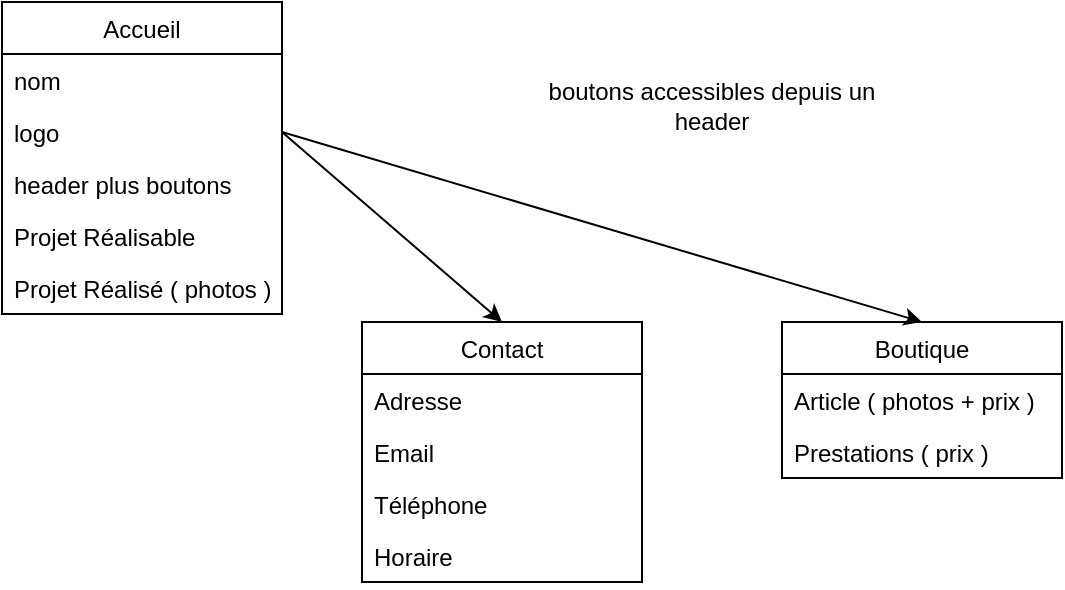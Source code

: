 <mxfile version="13.3.5" type="github">
  <diagram id="E7Fy_pzYwv4jRCHZ6-9r" name="Page-1">
    <mxGraphModel dx="1385" dy="635" grid="1" gridSize="10" guides="1" tooltips="1" connect="1" arrows="1" fold="1" page="1" pageScale="1" pageWidth="850" pageHeight="1100" math="0" shadow="0">
      <root>
        <mxCell id="0" />
        <mxCell id="1" parent="0" />
        <mxCell id="l9Y7AACZOuSQQeHcxf8G-1" value="" style="endArrow=classic;html=1;entryX=0.5;entryY=0;entryDx=0;entryDy=0;exitX=1;exitY=0.5;exitDx=0;exitDy=0;" parent="1" source="l9Y7AACZOuSQQeHcxf8G-6" target="l9Y7AACZOuSQQeHcxf8G-8" edge="1">
          <mxGeometry width="50" height="50" relative="1" as="geometry">
            <mxPoint x="110" y="290" as="sourcePoint" />
            <mxPoint x="160" y="280" as="targetPoint" />
          </mxGeometry>
        </mxCell>
        <mxCell id="l9Y7AACZOuSQQeHcxf8G-3" value="" style="endArrow=classic;html=1;exitX=1;exitY=0.5;exitDx=0;exitDy=0;entryX=0.5;entryY=0;entryDx=0;entryDy=0;" parent="1" source="l9Y7AACZOuSQQeHcxf8G-6" target="l9Y7AACZOuSQQeHcxf8G-16" edge="1">
          <mxGeometry width="50" height="50" relative="1" as="geometry">
            <mxPoint x="320" y="410" as="sourcePoint" />
            <mxPoint x="410" y="130" as="targetPoint" />
          </mxGeometry>
        </mxCell>
        <mxCell id="l9Y7AACZOuSQQeHcxf8G-4" value="Accueil" style="swimlane;fontStyle=0;childLayout=stackLayout;horizontal=1;startSize=26;fillColor=none;horizontalStack=0;resizeParent=1;resizeParentMax=0;resizeLast=0;collapsible=1;marginBottom=0;" parent="1" vertex="1">
          <mxGeometry x="20" y="80" width="140" height="156" as="geometry" />
        </mxCell>
        <mxCell id="l9Y7AACZOuSQQeHcxf8G-5" value="nom" style="text;strokeColor=none;fillColor=none;align=left;verticalAlign=top;spacingLeft=4;spacingRight=4;overflow=hidden;rotatable=0;points=[[0,0.5],[1,0.5]];portConstraint=eastwest;" parent="l9Y7AACZOuSQQeHcxf8G-4" vertex="1">
          <mxGeometry y="26" width="140" height="26" as="geometry" />
        </mxCell>
        <mxCell id="l9Y7AACZOuSQQeHcxf8G-6" value="logo" style="text;strokeColor=none;fillColor=none;align=left;verticalAlign=top;spacingLeft=4;spacingRight=4;overflow=hidden;rotatable=0;points=[[0,0.5],[1,0.5]];portConstraint=eastwest;" parent="l9Y7AACZOuSQQeHcxf8G-4" vertex="1">
          <mxGeometry y="52" width="140" height="26" as="geometry" />
        </mxCell>
        <mxCell id="l9Y7AACZOuSQQeHcxf8G-7" value="header plus boutons" style="text;strokeColor=none;fillColor=none;align=left;verticalAlign=top;spacingLeft=4;spacingRight=4;overflow=hidden;rotatable=0;points=[[0,0.5],[1,0.5]];portConstraint=eastwest;" parent="l9Y7AACZOuSQQeHcxf8G-4" vertex="1">
          <mxGeometry y="78" width="140" height="26" as="geometry" />
        </mxCell>
        <mxCell id="l9Y7AACZOuSQQeHcxf8G-14" value="Projet Réalisable" style="text;strokeColor=none;fillColor=none;align=left;verticalAlign=top;spacingLeft=4;spacingRight=4;overflow=hidden;rotatable=0;points=[[0,0.5],[1,0.5]];portConstraint=eastwest;" parent="l9Y7AACZOuSQQeHcxf8G-4" vertex="1">
          <mxGeometry y="104" width="140" height="26" as="geometry" />
        </mxCell>
        <mxCell id="l9Y7AACZOuSQQeHcxf8G-15" value="Projet Réalisé ( photos )" style="text;strokeColor=none;fillColor=none;align=left;verticalAlign=top;spacingLeft=4;spacingRight=4;overflow=hidden;rotatable=0;points=[[0,0.5],[1,0.5]];portConstraint=eastwest;" parent="l9Y7AACZOuSQQeHcxf8G-4" vertex="1">
          <mxGeometry y="130" width="140" height="26" as="geometry" />
        </mxCell>
        <mxCell id="uUDCE4IGmKqZh_piMigt-2" value="boutons accessibles depuis un header" style="text;html=1;strokeColor=none;fillColor=none;align=center;verticalAlign=middle;whiteSpace=wrap;rounded=0;" vertex="1" parent="1">
          <mxGeometry x="280" y="120" width="190" height="24" as="geometry" />
        </mxCell>
        <mxCell id="l9Y7AACZOuSQQeHcxf8G-16" value="Boutique" style="swimlane;fontStyle=0;childLayout=stackLayout;horizontal=1;startSize=26;fillColor=none;horizontalStack=0;resizeParent=1;resizeParentMax=0;resizeLast=0;collapsible=1;marginBottom=0;" parent="1" vertex="1">
          <mxGeometry x="410" y="240" width="140" height="78" as="geometry" />
        </mxCell>
        <mxCell id="l9Y7AACZOuSQQeHcxf8G-17" value="Article ( photos + prix )" style="text;strokeColor=none;fillColor=none;align=left;verticalAlign=top;spacingLeft=4;spacingRight=4;overflow=hidden;rotatable=0;points=[[0,0.5],[1,0.5]];portConstraint=eastwest;" parent="l9Y7AACZOuSQQeHcxf8G-16" vertex="1">
          <mxGeometry y="26" width="140" height="26" as="geometry" />
        </mxCell>
        <mxCell id="l9Y7AACZOuSQQeHcxf8G-18" value="Prestations ( prix )" style="text;strokeColor=none;fillColor=none;align=left;verticalAlign=top;spacingLeft=4;spacingRight=4;overflow=hidden;rotatable=0;points=[[0,0.5],[1,0.5]];portConstraint=eastwest;" parent="l9Y7AACZOuSQQeHcxf8G-16" vertex="1">
          <mxGeometry y="52" width="140" height="26" as="geometry" />
        </mxCell>
        <mxCell id="l9Y7AACZOuSQQeHcxf8G-8" value="Contact" style="swimlane;fontStyle=0;childLayout=stackLayout;horizontal=1;startSize=26;fillColor=none;horizontalStack=0;resizeParent=1;resizeParentMax=0;resizeLast=0;collapsible=1;marginBottom=0;" parent="1" vertex="1">
          <mxGeometry x="200" y="240" width="140" height="130" as="geometry" />
        </mxCell>
        <mxCell id="l9Y7AACZOuSQQeHcxf8G-9" value="Adresse" style="text;strokeColor=none;fillColor=none;align=left;verticalAlign=top;spacingLeft=4;spacingRight=4;overflow=hidden;rotatable=0;points=[[0,0.5],[1,0.5]];portConstraint=eastwest;" parent="l9Y7AACZOuSQQeHcxf8G-8" vertex="1">
          <mxGeometry y="26" width="140" height="26" as="geometry" />
        </mxCell>
        <mxCell id="l9Y7AACZOuSQQeHcxf8G-10" value="Email" style="text;strokeColor=none;fillColor=none;align=left;verticalAlign=top;spacingLeft=4;spacingRight=4;overflow=hidden;rotatable=0;points=[[0,0.5],[1,0.5]];portConstraint=eastwest;" parent="l9Y7AACZOuSQQeHcxf8G-8" vertex="1">
          <mxGeometry y="52" width="140" height="26" as="geometry" />
        </mxCell>
        <mxCell id="l9Y7AACZOuSQQeHcxf8G-11" value="Téléphone" style="text;strokeColor=none;fillColor=none;align=left;verticalAlign=top;spacingLeft=4;spacingRight=4;overflow=hidden;rotatable=0;points=[[0,0.5],[1,0.5]];portConstraint=eastwest;" parent="l9Y7AACZOuSQQeHcxf8G-8" vertex="1">
          <mxGeometry y="78" width="140" height="26" as="geometry" />
        </mxCell>
        <mxCell id="l9Y7AACZOuSQQeHcxf8G-12" value="Horaire" style="text;strokeColor=none;fillColor=none;align=left;verticalAlign=top;spacingLeft=4;spacingRight=4;overflow=hidden;rotatable=0;points=[[0,0.5],[1,0.5]];portConstraint=eastwest;" parent="l9Y7AACZOuSQQeHcxf8G-8" vertex="1">
          <mxGeometry y="104" width="140" height="26" as="geometry" />
        </mxCell>
      </root>
    </mxGraphModel>
  </diagram>
</mxfile>
